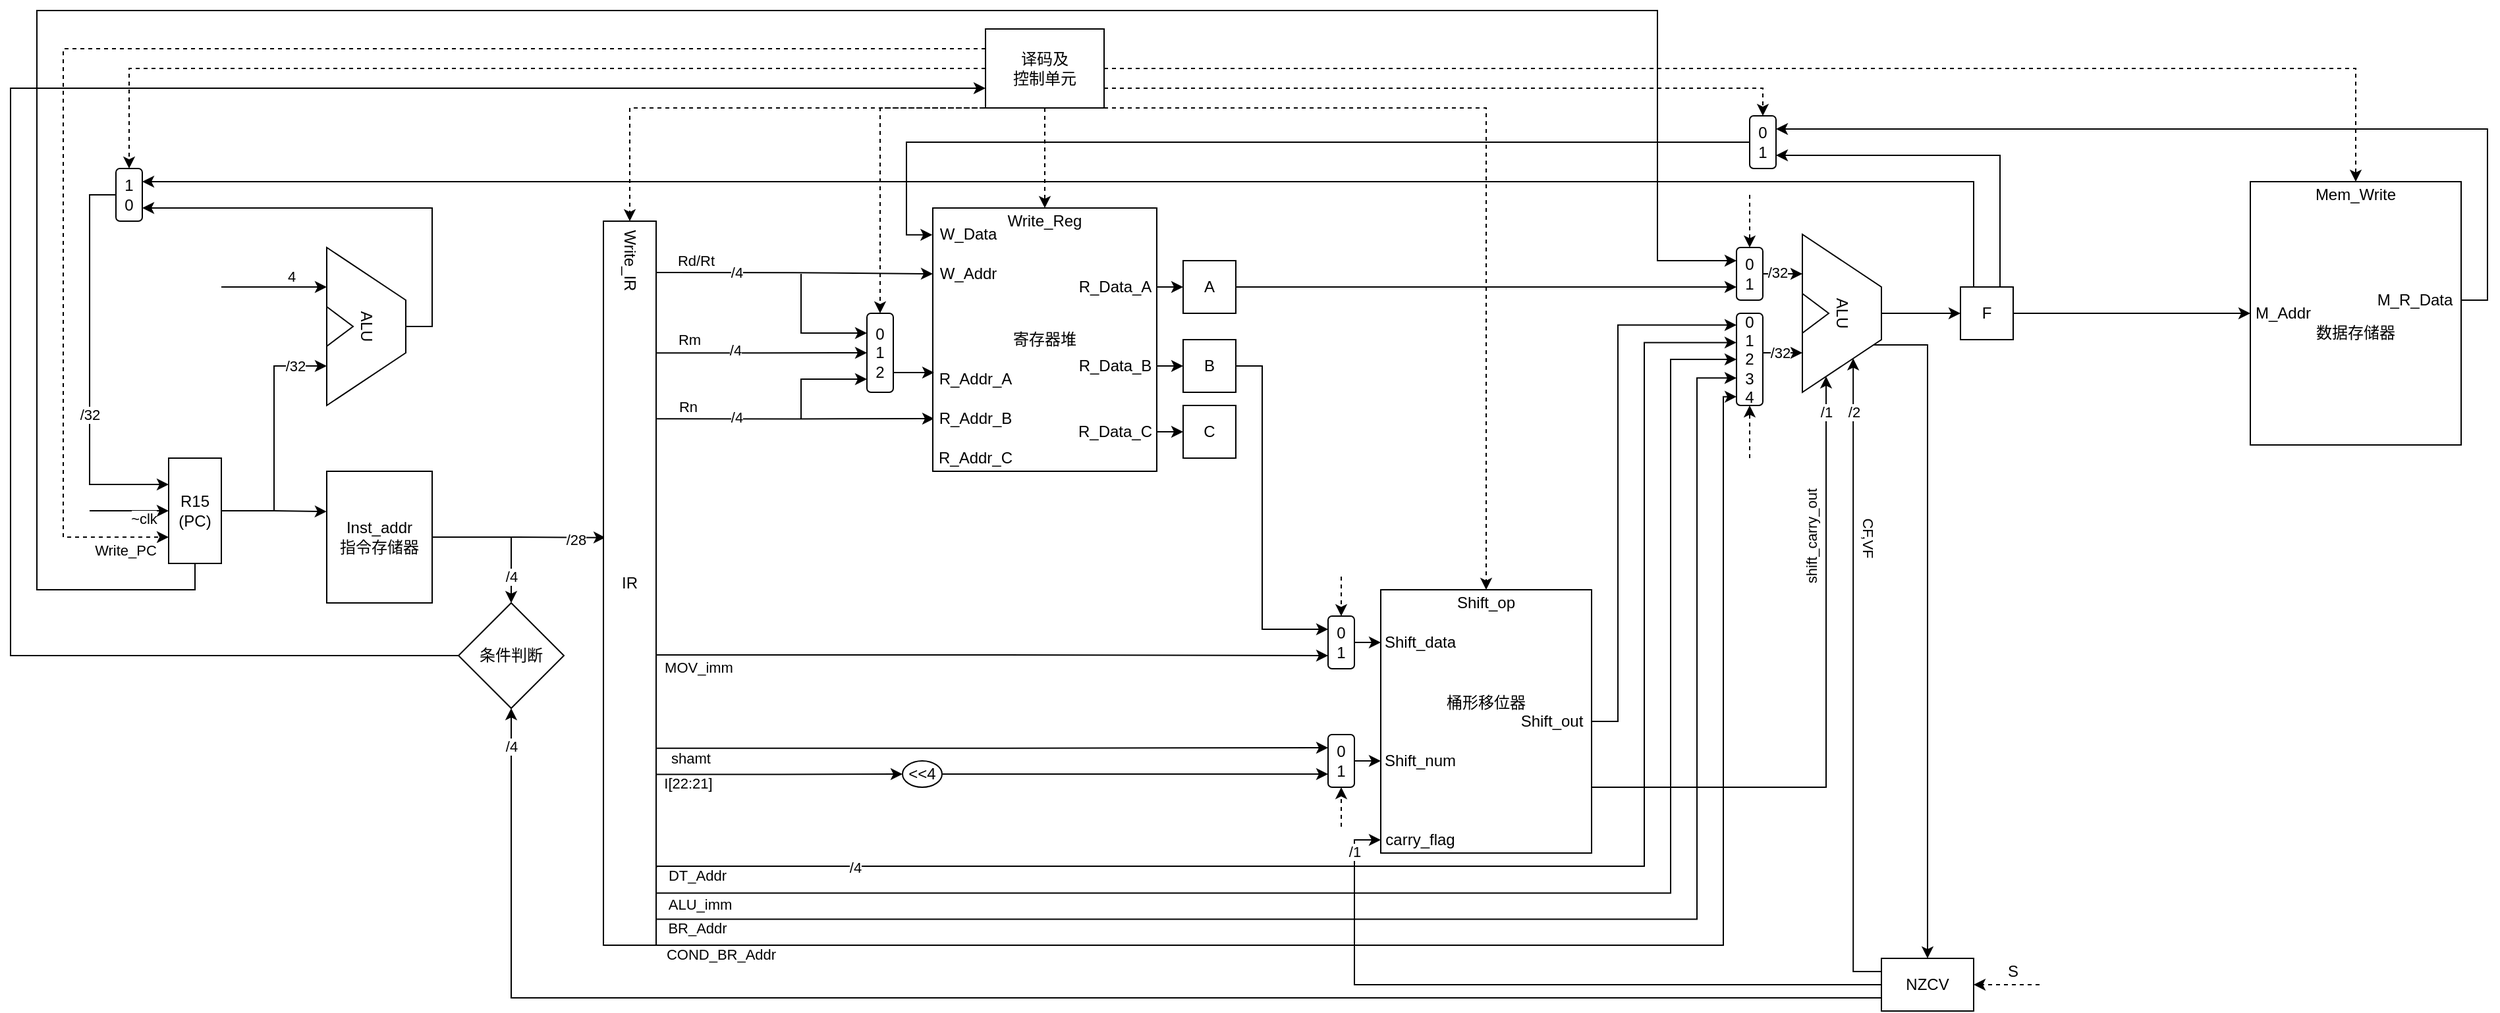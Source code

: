 <mxfile>
    <diagram id="v6S6-r65hWLrJBd8mm2D" name="第 1 页">
        <mxGraphModel dx="683" dy="467" grid="1" gridSize="10" guides="1" tooltips="1" connect="1" arrows="1" fold="1" page="1" pageScale="1" pageWidth="1169" pageHeight="827" background="none" math="0" shadow="0">
            <root>
                <mxCell id="0"/>
                <mxCell id="1" parent="0"/>
                <mxCell id="11" style="edgeStyle=orthogonalEdgeStyle;rounded=0;orthogonalLoop=1;jettySize=auto;html=1;exitX=1;exitY=0.5;exitDx=0;exitDy=0;entryX=-0.001;entryY=0.306;entryDx=0;entryDy=0;entryPerimeter=0;" parent="1" source="2" target="8" edge="1">
                    <mxGeometry relative="1" as="geometry"/>
                </mxCell>
                <mxCell id="19" style="edgeStyle=orthogonalEdgeStyle;rounded=0;orthogonalLoop=1;jettySize=auto;html=1;exitX=1;exitY=0.5;exitDx=0;exitDy=0;entryX=0.75;entryY=1;entryDx=0;entryDy=0;" parent="1" source="2" target="6" edge="1">
                    <mxGeometry relative="1" as="geometry"/>
                </mxCell>
                <mxCell id="20" value="/32" style="edgeLabel;html=1;align=center;verticalAlign=middle;resizable=0;points=[];" parent="19" vertex="1" connectable="0">
                    <mxGeometry x="0.683" relative="1" as="geometry">
                        <mxPoint x="6" as="offset"/>
                    </mxGeometry>
                </mxCell>
                <mxCell id="126" style="edgeStyle=orthogonalEdgeStyle;rounded=0;orthogonalLoop=1;jettySize=auto;html=1;exitX=0.5;exitY=1;exitDx=0;exitDy=0;entryX=0;entryY=0.25;entryDx=0;entryDy=0;" parent="1" source="2" target="133" edge="1">
                    <mxGeometry relative="1" as="geometry">
                        <mxPoint x="1270" y="230" as="targetPoint"/>
                        <Array as="points">
                            <mxPoint x="160" y="480"/>
                            <mxPoint x="40" y="480"/>
                            <mxPoint x="40" y="40"/>
                            <mxPoint x="1270" y="40"/>
                            <mxPoint x="1270" y="230"/>
                        </Array>
                    </mxGeometry>
                </mxCell>
                <mxCell id="2" value="R15&lt;br&gt;(PC)" style="rounded=0;whiteSpace=wrap;html=1;" parent="1" vertex="1">
                    <mxGeometry x="140" y="380" width="40" height="80" as="geometry"/>
                </mxCell>
                <mxCell id="16" style="edgeStyle=orthogonalEdgeStyle;rounded=0;orthogonalLoop=1;jettySize=auto;html=1;exitX=0;exitY=0.5;exitDx=0;exitDy=0;entryX=0;entryY=0.25;entryDx=0;entryDy=0;" parent="1" source="3" target="2" edge="1">
                    <mxGeometry relative="1" as="geometry">
                        <mxPoint x="70" y="410" as="targetPoint"/>
                        <Array as="points">
                            <mxPoint x="80" y="180"/>
                            <mxPoint x="80" y="400"/>
                        </Array>
                    </mxGeometry>
                </mxCell>
                <mxCell id="17" value="/32" style="edgeLabel;html=1;align=center;verticalAlign=middle;resizable=0;points=[];" parent="16" vertex="1" connectable="0">
                    <mxGeometry x="0.248" relative="1" as="geometry">
                        <mxPoint as="offset"/>
                    </mxGeometry>
                </mxCell>
                <mxCell id="3" value="1&lt;br&gt;0" style="rounded=1;whiteSpace=wrap;html=1;" parent="1" vertex="1">
                    <mxGeometry x="100" y="160" width="20" height="40" as="geometry"/>
                </mxCell>
                <mxCell id="21" style="edgeStyle=orthogonalEdgeStyle;rounded=0;orthogonalLoop=1;jettySize=auto;html=1;exitX=0.5;exitY=0;exitDx=0;exitDy=0;entryX=1;entryY=0.75;entryDx=0;entryDy=0;" parent="1" source="6" target="3" edge="1">
                    <mxGeometry relative="1" as="geometry"/>
                </mxCell>
                <mxCell id="6" value="ALU" style="shape=trapezoid;perimeter=trapezoidPerimeter;whiteSpace=wrap;html=1;fixedSize=1;rotation=90;size=40;" parent="1" vertex="1">
                    <mxGeometry x="230" y="250" width="120" height="60" as="geometry"/>
                </mxCell>
                <mxCell id="7" value="" style="triangle;whiteSpace=wrap;html=1;" parent="1" vertex="1">
                    <mxGeometry x="260" y="265" width="20" height="30" as="geometry"/>
                </mxCell>
                <mxCell id="24" style="edgeStyle=orthogonalEdgeStyle;rounded=0;orthogonalLoop=1;jettySize=auto;html=1;exitX=1;exitY=0.5;exitDx=0;exitDy=0;entryX=0.038;entryY=0.437;entryDx=0;entryDy=0;entryPerimeter=0;" parent="1" source="8" target="22" edge="1">
                    <mxGeometry relative="1" as="geometry"/>
                </mxCell>
                <mxCell id="43" value="/28" style="edgeLabel;html=1;align=center;verticalAlign=middle;resizable=0;points=[];" parent="24" vertex="1" connectable="0">
                    <mxGeometry x="0.643" y="-1" relative="1" as="geometry">
                        <mxPoint x="1" as="offset"/>
                    </mxGeometry>
                </mxCell>
                <mxCell id="29" style="edgeStyle=orthogonalEdgeStyle;rounded=0;orthogonalLoop=1;jettySize=auto;html=1;exitX=1;exitY=0.5;exitDx=0;exitDy=0;entryX=0.5;entryY=0;entryDx=0;entryDy=0;" parent="1" source="8" target="28" edge="1">
                    <mxGeometry relative="1" as="geometry"/>
                </mxCell>
                <mxCell id="42" value="/4" style="edgeLabel;html=1;align=center;verticalAlign=middle;resizable=0;points=[];" parent="29" vertex="1" connectable="0">
                    <mxGeometry x="0.158" y="1" relative="1" as="geometry">
                        <mxPoint x="-1" y="26" as="offset"/>
                    </mxGeometry>
                </mxCell>
                <mxCell id="8" value="Inst_addr&lt;br&gt;指令存储器" style="rounded=0;whiteSpace=wrap;html=1;" parent="1" vertex="1">
                    <mxGeometry x="260" y="390" width="80" height="100" as="geometry"/>
                </mxCell>
                <mxCell id="13" value="" style="endArrow=classic;html=1;entryX=0;entryY=0.5;entryDx=0;entryDy=0;" parent="1" target="2" edge="1">
                    <mxGeometry width="50" height="50" relative="1" as="geometry">
                        <mxPoint x="80" y="420" as="sourcePoint"/>
                        <mxPoint x="380" y="390" as="targetPoint"/>
                    </mxGeometry>
                </mxCell>
                <mxCell id="46" value="~clk" style="edgeLabel;html=1;align=center;verticalAlign=middle;resizable=0;points=[];" parent="13" vertex="1" connectable="0">
                    <mxGeometry x="0.383" relative="1" as="geometry">
                        <mxPoint x="-1" y="6" as="offset"/>
                    </mxGeometry>
                </mxCell>
                <mxCell id="49" style="edgeStyle=orthogonalEdgeStyle;rounded=0;orthogonalLoop=1;jettySize=auto;html=1;exitX=0.981;exitY=0.071;exitDx=0;exitDy=0;entryX=0;entryY=0.25;entryDx=0;entryDy=0;exitPerimeter=0;" parent="1" source="22" target="26" edge="1">
                    <mxGeometry relative="1" as="geometry"/>
                </mxCell>
                <mxCell id="50" value="Rd/Rt" style="edgeLabel;html=1;align=center;verticalAlign=middle;resizable=0;points=[];" parent="49" vertex="1" connectable="0">
                    <mxGeometry x="-0.272" y="1" relative="1" as="geometry">
                        <mxPoint x="-46.48" y="-8.06" as="offset"/>
                    </mxGeometry>
                </mxCell>
                <mxCell id="209" value="/4" style="edgeLabel;html=1;align=center;verticalAlign=middle;resizable=0;points=[];" vertex="1" connectable="0" parent="49">
                    <mxGeometry x="-0.412" relative="1" as="geometry">
                        <mxPoint as="offset"/>
                    </mxGeometry>
                </mxCell>
                <mxCell id="62" style="edgeStyle=orthogonalEdgeStyle;rounded=0;orthogonalLoop=1;jettySize=auto;html=1;entryX=0;entryY=0.25;entryDx=0;entryDy=0;" parent="1" target="58" edge="1">
                    <mxGeometry relative="1" as="geometry">
                        <mxPoint x="620" y="240" as="sourcePoint"/>
                        <Array as="points">
                            <mxPoint x="620" y="285"/>
                        </Array>
                    </mxGeometry>
                </mxCell>
                <mxCell id="76" style="edgeStyle=orthogonalEdgeStyle;rounded=0;orthogonalLoop=1;jettySize=auto;html=1;exitX=0.995;exitY=0.273;exitDx=0;exitDy=0;entryX=0;entryY=0.5;entryDx=0;entryDy=0;exitPerimeter=0;" parent="1" source="22" target="55" edge="1">
                    <mxGeometry relative="1" as="geometry"/>
                </mxCell>
                <mxCell id="79" value="Rn" style="edgeLabel;html=1;align=center;verticalAlign=middle;resizable=0;points=[];" parent="76" vertex="1" connectable="0">
                    <mxGeometry x="-0.776" y="9" relative="1" as="geometry">
                        <mxPoint as="offset"/>
                    </mxGeometry>
                </mxCell>
                <mxCell id="211" value="/4" style="edgeLabel;html=1;align=center;verticalAlign=middle;resizable=0;points=[];" vertex="1" connectable="0" parent="76">
                    <mxGeometry x="-0.423" y="-2" relative="1" as="geometry">
                        <mxPoint y="-3" as="offset"/>
                    </mxGeometry>
                </mxCell>
                <mxCell id="98" style="edgeStyle=orthogonalEdgeStyle;rounded=0;orthogonalLoop=1;jettySize=auto;html=1;exitX=0.992;exitY=0.599;exitDx=0;exitDy=0;entryX=0;entryY=0.75;entryDx=0;entryDy=0;exitPerimeter=0;" parent="1" source="22" target="117" edge="1">
                    <mxGeometry relative="1" as="geometry">
                        <mxPoint x="1019.84" y="549.6" as="targetPoint"/>
                    </mxGeometry>
                </mxCell>
                <mxCell id="102" value="MOV_imm" style="edgeLabel;html=1;align=center;verticalAlign=middle;resizable=0;points=[];" parent="98" vertex="1" connectable="0">
                    <mxGeometry x="-0.898" relative="1" as="geometry">
                        <mxPoint x="6" y="9" as="offset"/>
                    </mxGeometry>
                </mxCell>
                <mxCell id="105" style="edgeStyle=orthogonalEdgeStyle;rounded=0;orthogonalLoop=1;jettySize=auto;html=1;exitX=0.998;exitY=0.728;exitDx=0;exitDy=0;entryX=0;entryY=0.25;entryDx=0;entryDy=0;exitPerimeter=0;" parent="1" source="22" target="103" edge="1">
                    <mxGeometry relative="1" as="geometry"/>
                </mxCell>
                <mxCell id="107" value="shamt" style="edgeLabel;html=1;align=center;verticalAlign=middle;resizable=0;points=[];" parent="105" vertex="1" connectable="0">
                    <mxGeometry x="-0.893" relative="1" as="geometry">
                        <mxPoint x="-2" y="7" as="offset"/>
                    </mxGeometry>
                </mxCell>
                <mxCell id="106" style="edgeStyle=orthogonalEdgeStyle;rounded=0;orthogonalLoop=1;jettySize=auto;html=1;exitX=1;exitY=0.5;exitDx=0;exitDy=0;entryX=0;entryY=0.75;entryDx=0;entryDy=0;" parent="1" source="162" target="103" edge="1">
                    <mxGeometry relative="1" as="geometry"/>
                </mxCell>
                <mxCell id="120" style="edgeStyle=orthogonalEdgeStyle;rounded=0;orthogonalLoop=1;jettySize=auto;html=1;exitX=1.008;exitY=0.893;exitDx=0;exitDy=0;entryX=0;entryY=0.317;entryDx=0;entryDy=0;exitPerimeter=0;entryPerimeter=0;" parent="1" source="22" target="157" edge="1">
                    <mxGeometry relative="1" as="geometry">
                        <mxPoint x="1339.66" y="292.32" as="targetPoint"/>
                        <Array as="points">
                            <mxPoint x="510" y="690"/>
                            <mxPoint x="1260" y="690"/>
                            <mxPoint x="1260" y="292"/>
                        </Array>
                    </mxGeometry>
                </mxCell>
                <mxCell id="123" value="DT_Addr" style="edgeLabel;html=1;align=center;verticalAlign=middle;resizable=0;points=[];" parent="120" vertex="1" connectable="0">
                    <mxGeometry x="-0.973" relative="1" as="geometry">
                        <mxPoint x="15" y="7" as="offset"/>
                    </mxGeometry>
                </mxCell>
                <mxCell id="206" value="/4" style="edgeLabel;html=1;align=center;verticalAlign=middle;resizable=0;points=[];" vertex="1" connectable="0" parent="120">
                    <mxGeometry x="-0.842" y="-1" relative="1" as="geometry">
                        <mxPoint x="54.94" as="offset"/>
                    </mxGeometry>
                </mxCell>
                <mxCell id="121" style="edgeStyle=orthogonalEdgeStyle;rounded=0;orthogonalLoop=1;jettySize=auto;html=1;exitX=1.008;exitY=0.928;exitDx=0;exitDy=0;entryX=0;entryY=0.5;entryDx=0;entryDy=0;exitPerimeter=0;" parent="1" source="22" target="157" edge="1">
                    <mxGeometry relative="1" as="geometry">
                        <mxPoint x="1340.34" y="307.02" as="targetPoint"/>
                        <Array as="points">
                            <mxPoint x="1280" y="710"/>
                            <mxPoint x="1280" y="305"/>
                        </Array>
                    </mxGeometry>
                </mxCell>
                <mxCell id="124" value="ALU_imm" style="edgeLabel;html=1;align=center;verticalAlign=middle;resizable=0;points=[];" parent="121" vertex="1" connectable="0">
                    <mxGeometry x="-0.947" relative="1" as="geometry">
                        <mxPoint y="8" as="offset"/>
                    </mxGeometry>
                </mxCell>
                <mxCell id="122" style="edgeStyle=orthogonalEdgeStyle;rounded=0;orthogonalLoop=1;jettySize=auto;html=1;exitX=1.008;exitY=0.964;exitDx=0;exitDy=0;exitPerimeter=0;entryX=0;entryY=0.702;entryDx=0;entryDy=0;entryPerimeter=0;" parent="1" source="22" target="157" edge="1">
                    <mxGeometry relative="1" as="geometry">
                        <mxPoint x="1340" y="323" as="targetPoint"/>
                        <Array as="points">
                            <mxPoint x="1300" y="730"/>
                            <mxPoint x="1300" y="319"/>
                        </Array>
                    </mxGeometry>
                </mxCell>
                <mxCell id="125" value="BR_Addr" style="edgeLabel;html=1;align=center;verticalAlign=middle;resizable=0;points=[];" parent="122" vertex="1" connectable="0">
                    <mxGeometry x="-0.954" y="1" relative="1" as="geometry">
                        <mxPoint x="2" y="8" as="offset"/>
                    </mxGeometry>
                </mxCell>
                <mxCell id="150" style="edgeStyle=orthogonalEdgeStyle;rounded=0;orthogonalLoop=1;jettySize=auto;html=1;exitX=1;exitY=0.182;exitDx=0;exitDy=0;entryX=0;entryY=0.5;entryDx=0;entryDy=0;exitPerimeter=0;" parent="1" source="22" target="58" edge="1">
                    <mxGeometry relative="1" as="geometry"/>
                </mxCell>
                <mxCell id="151" value="Rm" style="edgeLabel;html=1;align=center;verticalAlign=middle;resizable=0;points=[];" parent="150" vertex="1" connectable="0">
                    <mxGeometry x="-0.742" relative="1" as="geometry">
                        <mxPoint x="4" y="-10" as="offset"/>
                    </mxGeometry>
                </mxCell>
                <mxCell id="210" value="/4" style="edgeLabel;html=1;align=center;verticalAlign=middle;resizable=0;points=[];" vertex="1" connectable="0" parent="150">
                    <mxGeometry x="-0.258" y="2" relative="1" as="geometry">
                        <mxPoint as="offset"/>
                    </mxGeometry>
                </mxCell>
                <mxCell id="160" style="edgeStyle=orthogonalEdgeStyle;rounded=0;orthogonalLoop=1;jettySize=auto;html=1;exitX=1;exitY=1;exitDx=0;exitDy=0;entryX=0.005;entryY=0.905;entryDx=0;entryDy=0;entryPerimeter=0;" parent="1" source="22" target="157" edge="1">
                    <mxGeometry relative="1" as="geometry">
                        <mxPoint x="1337" y="333" as="targetPoint"/>
                        <Array as="points">
                            <mxPoint x="1320" y="750"/>
                            <mxPoint x="1320" y="333"/>
                        </Array>
                    </mxGeometry>
                </mxCell>
                <mxCell id="161" value="COND_BR_Addr" style="edgeLabel;html=1;align=center;verticalAlign=middle;resizable=0;points=[];" parent="160" vertex="1" connectable="0">
                    <mxGeometry x="-0.966" y="2" relative="1" as="geometry">
                        <mxPoint x="28" y="9" as="offset"/>
                    </mxGeometry>
                </mxCell>
                <mxCell id="22" value="IR" style="rounded=0;whiteSpace=wrap;html=1;" parent="1" vertex="1">
                    <mxGeometry x="470" y="200" width="40" height="550" as="geometry"/>
                </mxCell>
                <mxCell id="34" style="edgeStyle=orthogonalEdgeStyle;rounded=0;orthogonalLoop=1;jettySize=auto;html=1;entryX=0;entryY=0.75;entryDx=0;entryDy=0;dashed=1;exitX=0;exitY=0.25;exitDx=0;exitDy=0;" parent="1" source="25" target="2" edge="1">
                    <mxGeometry relative="1" as="geometry">
                        <mxPoint x="620" y="-100" as="sourcePoint"/>
                        <Array as="points">
                            <mxPoint x="60" y="69"/>
                            <mxPoint x="60" y="440"/>
                        </Array>
                    </mxGeometry>
                </mxCell>
                <mxCell id="47" value="Write_PC" style="edgeLabel;html=1;align=center;verticalAlign=middle;resizable=0;points=[];" parent="34" vertex="1" connectable="0">
                    <mxGeometry x="0.937" y="2" relative="1" as="geometry">
                        <mxPoint x="3" y="12" as="offset"/>
                    </mxGeometry>
                </mxCell>
                <mxCell id="35" style="edgeStyle=orthogonalEdgeStyle;rounded=0;orthogonalLoop=1;jettySize=auto;html=1;entryX=0.5;entryY=0;entryDx=0;entryDy=0;dashed=1;exitX=0;exitY=0.5;exitDx=0;exitDy=0;" parent="1" source="25" target="3" edge="1">
                    <mxGeometry relative="1" as="geometry">
                        <mxPoint x="620" y="-115" as="sourcePoint"/>
                    </mxGeometry>
                </mxCell>
                <mxCell id="168" style="edgeStyle=orthogonalEdgeStyle;rounded=0;orthogonalLoop=1;jettySize=auto;html=1;exitX=0.5;exitY=1;exitDx=0;exitDy=0;entryX=0.5;entryY=0;entryDx=0;entryDy=0;dashed=1;" parent="1" source="25" target="167" edge="1">
                    <mxGeometry relative="1" as="geometry"/>
                </mxCell>
                <mxCell id="169" style="edgeStyle=orthogonalEdgeStyle;rounded=0;orthogonalLoop=1;jettySize=auto;html=1;exitX=1;exitY=0.75;exitDx=0;exitDy=0;entryX=0.5;entryY=0;entryDx=0;entryDy=0;dashed=1;" parent="1" source="25" target="147" edge="1">
                    <mxGeometry relative="1" as="geometry"/>
                </mxCell>
                <mxCell id="170" style="edgeStyle=orthogonalEdgeStyle;rounded=0;orthogonalLoop=1;jettySize=auto;html=1;exitX=1;exitY=1;exitDx=0;exitDy=0;entryX=0.5;entryY=0;entryDx=0;entryDy=0;dashed=1;" parent="1" source="25" target="27" edge="1">
                    <mxGeometry relative="1" as="geometry">
                        <Array as="points">
                            <mxPoint x="1140" y="114"/>
                        </Array>
                    </mxGeometry>
                </mxCell>
                <mxCell id="179" style="edgeStyle=orthogonalEdgeStyle;rounded=0;orthogonalLoop=1;jettySize=auto;html=1;exitX=0;exitY=1;exitDx=0;exitDy=0;entryX=0.5;entryY=0;entryDx=0;entryDy=0;dashed=1;" edge="1" parent="1" source="25" target="22">
                    <mxGeometry relative="1" as="geometry">
                        <Array as="points">
                            <mxPoint x="490" y="114"/>
                        </Array>
                    </mxGeometry>
                </mxCell>
                <mxCell id="185" style="edgeStyle=orthogonalEdgeStyle;rounded=0;orthogonalLoop=1;jettySize=auto;html=1;exitX=0.25;exitY=1;exitDx=0;exitDy=0;entryX=0.5;entryY=0;entryDx=0;entryDy=0;dashed=1;" edge="1" parent="1" source="25" target="58">
                    <mxGeometry relative="1" as="geometry">
                        <Array as="points">
                            <mxPoint x="680" y="114"/>
                        </Array>
                    </mxGeometry>
                </mxCell>
                <mxCell id="187" style="edgeStyle=orthogonalEdgeStyle;rounded=0;orthogonalLoop=1;jettySize=auto;html=1;exitX=1;exitY=0.5;exitDx=0;exitDy=0;entryX=0.5;entryY=0;entryDx=0;entryDy=0;dashed=1;" edge="1" parent="1" source="25" target="48">
                    <mxGeometry relative="1" as="geometry"/>
                </mxCell>
                <mxCell id="25" value="译码及&lt;br&gt;控制单元" style="rounded=0;whiteSpace=wrap;html=1;" parent="1" vertex="1">
                    <mxGeometry x="760" y="54" width="90" height="60" as="geometry"/>
                </mxCell>
                <mxCell id="26" value="寄存器堆" style="rounded=0;whiteSpace=wrap;html=1;" parent="1" vertex="1">
                    <mxGeometry x="720" y="190" width="170" height="200" as="geometry"/>
                </mxCell>
                <mxCell id="114" style="edgeStyle=orthogonalEdgeStyle;rounded=0;orthogonalLoop=1;jettySize=auto;html=1;exitX=1;exitY=0.5;exitDx=0;exitDy=0;entryX=0;entryY=0.127;entryDx=0;entryDy=0;entryPerimeter=0;" parent="1" source="27" target="157" edge="1">
                    <mxGeometry relative="1" as="geometry">
                        <mxPoint x="1341" y="270" as="targetPoint"/>
                        <Array as="points">
                            <mxPoint x="1240" y="580"/>
                            <mxPoint x="1240" y="279"/>
                        </Array>
                    </mxGeometry>
                </mxCell>
                <mxCell id="193" style="edgeStyle=orthogonalEdgeStyle;rounded=0;orthogonalLoop=1;jettySize=auto;html=1;exitX=1;exitY=0.75;exitDx=0;exitDy=0;entryX=1;entryY=0.75;entryDx=0;entryDy=0;" edge="1" parent="1" source="27" target="111">
                    <mxGeometry relative="1" as="geometry"/>
                </mxCell>
                <mxCell id="194" value="shift_carry_out" style="edgeLabel;html=1;align=center;verticalAlign=middle;resizable=0;points=[];rotation=-90;" vertex="1" connectable="0" parent="193">
                    <mxGeometry x="-0.929" y="2" relative="1" as="geometry">
                        <mxPoint x="149" y="-188" as="offset"/>
                    </mxGeometry>
                </mxCell>
                <mxCell id="195" value="/1" style="edgeLabel;html=1;align=center;verticalAlign=middle;resizable=0;points=[];" vertex="1" connectable="0" parent="193">
                    <mxGeometry x="0.892" relative="1" as="geometry">
                        <mxPoint as="offset"/>
                    </mxGeometry>
                </mxCell>
                <mxCell id="27" value="桶形移位器&lt;br&gt;&amp;nbsp;&lt;br&gt;&amp;nbsp;" style="rounded=0;whiteSpace=wrap;html=1;" parent="1" vertex="1">
                    <mxGeometry x="1060" y="480" width="160" height="200" as="geometry"/>
                </mxCell>
                <mxCell id="140" style="edgeStyle=orthogonalEdgeStyle;rounded=0;orthogonalLoop=1;jettySize=auto;html=1;exitX=0;exitY=0.5;exitDx=0;exitDy=0;entryX=0;entryY=0.75;entryDx=0;entryDy=0;" parent="1" source="28" target="25" edge="1">
                    <mxGeometry relative="1" as="geometry">
                        <Array as="points">
                            <mxPoint x="20" y="530"/>
                            <mxPoint x="20" y="99"/>
                        </Array>
                    </mxGeometry>
                </mxCell>
                <mxCell id="28" value="条件判断" style="rhombus;whiteSpace=wrap;html=1;" parent="1" vertex="1">
                    <mxGeometry x="360" y="490" width="80" height="80" as="geometry"/>
                </mxCell>
                <mxCell id="113" style="edgeStyle=orthogonalEdgeStyle;rounded=0;orthogonalLoop=1;jettySize=auto;html=1;exitX=1;exitY=0.5;exitDx=0;exitDy=0;entryX=0;entryY=0.75;entryDx=0;entryDy=0;" parent="1" source="38" target="133" edge="1">
                    <mxGeometry relative="1" as="geometry">
                        <mxPoint x="1270" y="240" as="targetPoint"/>
                        <Array as="points">
                            <mxPoint x="950" y="250"/>
                        </Array>
                    </mxGeometry>
                </mxCell>
                <mxCell id="38" value="A" style="rounded=0;whiteSpace=wrap;html=1;" parent="1" vertex="1">
                    <mxGeometry x="910" y="230" width="40" height="40" as="geometry"/>
                </mxCell>
                <mxCell id="93" style="edgeStyle=orthogonalEdgeStyle;rounded=0;orthogonalLoop=1;jettySize=auto;html=1;exitX=1;exitY=0.5;exitDx=0;exitDy=0;entryX=0;entryY=0.25;entryDx=0;entryDy=0;" parent="1" source="39" target="117" edge="1">
                    <mxGeometry relative="1" as="geometry">
                        <mxPoint x="990" y="530" as="targetPoint"/>
                        <Array as="points">
                            <mxPoint x="970" y="310"/>
                            <mxPoint x="970" y="510"/>
                        </Array>
                    </mxGeometry>
                </mxCell>
                <mxCell id="39" value="B" style="rounded=0;whiteSpace=wrap;html=1;" parent="1" vertex="1">
                    <mxGeometry x="910" y="290" width="40" height="40" as="geometry"/>
                </mxCell>
                <mxCell id="40" value="C" style="rounded=0;whiteSpace=wrap;html=1;" parent="1" vertex="1">
                    <mxGeometry x="910" y="340" width="40" height="40" as="geometry"/>
                </mxCell>
                <mxCell id="41" value="" style="endArrow=classic;html=1;entryX=0.25;entryY=1;entryDx=0;entryDy=0;" parent="1" target="6" edge="1">
                    <mxGeometry width="50" height="50" relative="1" as="geometry">
                        <mxPoint x="180" y="250" as="sourcePoint"/>
                        <mxPoint x="470" y="230" as="targetPoint"/>
                    </mxGeometry>
                </mxCell>
                <mxCell id="44" value="4" style="edgeLabel;html=1;align=center;verticalAlign=middle;resizable=0;points=[];" parent="41" vertex="1" connectable="0">
                    <mxGeometry x="0.483" y="1" relative="1" as="geometry">
                        <mxPoint x="-7" y="-7" as="offset"/>
                    </mxGeometry>
                </mxCell>
                <mxCell id="48" value="&lt;br&gt;&lt;br&gt;数据存储器" style="rounded=0;whiteSpace=wrap;html=1;" parent="1" vertex="1">
                    <mxGeometry x="1720" y="170" width="160" height="200" as="geometry"/>
                </mxCell>
                <mxCell id="51" value="W_Addr" style="text;html=1;strokeColor=none;fillColor=none;align=center;verticalAlign=middle;whiteSpace=wrap;rounded=0;" parent="1" vertex="1">
                    <mxGeometry x="727" y="230" width="40" height="20" as="geometry"/>
                </mxCell>
                <mxCell id="53" value="W_Data" style="text;html=1;strokeColor=none;fillColor=none;align=center;verticalAlign=middle;whiteSpace=wrap;rounded=0;" parent="1" vertex="1">
                    <mxGeometry x="727" y="200" width="40" height="20" as="geometry"/>
                </mxCell>
                <mxCell id="54" value="R_Addr_A" style="text;html=1;strokeColor=none;fillColor=none;align=center;verticalAlign=middle;whiteSpace=wrap;rounded=0;" parent="1" vertex="1">
                    <mxGeometry x="721" y="310" width="63" height="20" as="geometry"/>
                </mxCell>
                <mxCell id="55" value="R_Addr_B" style="text;html=1;strokeColor=none;fillColor=none;align=center;verticalAlign=middle;whiteSpace=wrap;rounded=0;" parent="1" vertex="1">
                    <mxGeometry x="721" y="340" width="63" height="20" as="geometry"/>
                </mxCell>
                <mxCell id="56" value="R_Addr_C" style="text;html=1;strokeColor=none;fillColor=none;align=center;verticalAlign=middle;whiteSpace=wrap;rounded=0;" parent="1" vertex="1">
                    <mxGeometry x="721" y="370" width="63" height="20" as="geometry"/>
                </mxCell>
                <mxCell id="61" style="edgeStyle=orthogonalEdgeStyle;rounded=0;orthogonalLoop=1;jettySize=auto;html=1;exitX=1;exitY=0.75;exitDx=0;exitDy=0;entryX=0;entryY=0.25;entryDx=0;entryDy=0;" parent="1" source="58" target="54" edge="1">
                    <mxGeometry relative="1" as="geometry"/>
                </mxCell>
                <mxCell id="58" value="0&lt;br&gt;1&lt;br&gt;2" style="rounded=1;whiteSpace=wrap;html=1;" parent="1" vertex="1">
                    <mxGeometry x="670" y="270" width="20" height="60" as="geometry"/>
                </mxCell>
                <mxCell id="80" value="Shift_data" style="text;html=1;strokeColor=none;fillColor=none;align=center;verticalAlign=middle;whiteSpace=wrap;rounded=0;" parent="1" vertex="1">
                    <mxGeometry x="1060" y="510" width="60" height="20" as="geometry"/>
                </mxCell>
                <mxCell id="81" value="Shift_num" style="text;html=1;strokeColor=none;fillColor=none;align=center;verticalAlign=middle;whiteSpace=wrap;rounded=0;" parent="1" vertex="1">
                    <mxGeometry x="1060" y="600" width="60" height="20" as="geometry"/>
                </mxCell>
                <mxCell id="84" style="edgeStyle=orthogonalEdgeStyle;rounded=0;orthogonalLoop=1;jettySize=auto;html=1;exitX=1;exitY=0.5;exitDx=0;exitDy=0;entryX=0;entryY=0.5;entryDx=0;entryDy=0;" parent="1" target="80" edge="1">
                    <mxGeometry relative="1" as="geometry">
                        <mxPoint x="1040" y="520" as="sourcePoint"/>
                    </mxGeometry>
                </mxCell>
                <mxCell id="139" style="edgeStyle=orthogonalEdgeStyle;rounded=0;orthogonalLoop=1;jettySize=auto;html=1;exitX=1;exitY=0.5;exitDx=0;exitDy=0;entryX=0;entryY=0.5;entryDx=0;entryDy=0;" parent="1" source="85" target="38" edge="1">
                    <mxGeometry relative="1" as="geometry"/>
                </mxCell>
                <mxCell id="85" value="R_Data_A" style="text;html=1;strokeColor=none;fillColor=none;align=center;verticalAlign=middle;whiteSpace=wrap;rounded=0;" parent="1" vertex="1">
                    <mxGeometry x="827" y="240" width="63" height="20" as="geometry"/>
                </mxCell>
                <mxCell id="91" style="edgeStyle=orthogonalEdgeStyle;rounded=0;orthogonalLoop=1;jettySize=auto;html=1;exitX=1;exitY=0.5;exitDx=0;exitDy=0;entryX=0;entryY=0.5;entryDx=0;entryDy=0;" parent="1" source="87" target="39" edge="1">
                    <mxGeometry relative="1" as="geometry"/>
                </mxCell>
                <mxCell id="87" value="R_Data_B" style="text;html=1;strokeColor=none;fillColor=none;align=center;verticalAlign=middle;whiteSpace=wrap;rounded=0;" parent="1" vertex="1">
                    <mxGeometry x="827" y="300" width="63" height="20" as="geometry"/>
                </mxCell>
                <mxCell id="92" style="edgeStyle=orthogonalEdgeStyle;rounded=0;orthogonalLoop=1;jettySize=auto;html=1;exitX=1;exitY=0.5;exitDx=0;exitDy=0;entryX=0;entryY=0.5;entryDx=0;entryDy=0;" parent="1" source="88" target="40" edge="1">
                    <mxGeometry relative="1" as="geometry"/>
                </mxCell>
                <mxCell id="88" value="R_Data_C" style="text;html=1;strokeColor=none;fillColor=none;align=center;verticalAlign=middle;whiteSpace=wrap;rounded=0;" parent="1" vertex="1">
                    <mxGeometry x="827" y="350" width="63" height="20" as="geometry"/>
                </mxCell>
                <mxCell id="104" style="edgeStyle=orthogonalEdgeStyle;rounded=0;orthogonalLoop=1;jettySize=auto;html=1;exitX=1;exitY=0.5;exitDx=0;exitDy=0;entryX=0;entryY=0.5;entryDx=0;entryDy=0;" parent="1" source="103" target="81" edge="1">
                    <mxGeometry relative="1" as="geometry"/>
                </mxCell>
                <mxCell id="103" value="0&lt;br&gt;1" style="rounded=1;whiteSpace=wrap;html=1;" parent="1" vertex="1">
                    <mxGeometry x="1020" y="590" width="20" height="40" as="geometry"/>
                </mxCell>
                <mxCell id="131" value="" style="edgeStyle=orthogonalEdgeStyle;rounded=0;orthogonalLoop=1;jettySize=auto;html=1;" parent="1" source="111" target="130" edge="1">
                    <mxGeometry relative="1" as="geometry"/>
                </mxCell>
                <mxCell id="174" style="edgeStyle=orthogonalEdgeStyle;rounded=0;orthogonalLoop=1;jettySize=auto;html=1;exitX=0.75;exitY=0;exitDx=0;exitDy=0;entryX=0.5;entryY=0;entryDx=0;entryDy=0;" parent="1" source="111" target="172" edge="1">
                    <mxGeometry relative="1" as="geometry">
                        <Array as="points">
                            <mxPoint x="1475" y="294"/>
                        </Array>
                    </mxGeometry>
                </mxCell>
                <mxCell id="111" value="ALU" style="shape=trapezoid;perimeter=trapezoidPerimeter;whiteSpace=wrap;html=1;fixedSize=1;rotation=90;size=40;" parent="1" vertex="1">
                    <mxGeometry x="1350" y="240" width="120" height="60" as="geometry"/>
                </mxCell>
                <mxCell id="112" value="" style="triangle;whiteSpace=wrap;html=1;" parent="1" vertex="1">
                    <mxGeometry x="1380" y="255" width="20" height="30" as="geometry"/>
                </mxCell>
                <mxCell id="115" value="Shift_out" style="text;html=1;strokeColor=none;fillColor=none;align=center;verticalAlign=middle;whiteSpace=wrap;rounded=0;" parent="1" vertex="1">
                    <mxGeometry x="1160" y="570" width="60" height="20" as="geometry"/>
                </mxCell>
                <mxCell id="117" value="0&lt;br&gt;1" style="rounded=1;whiteSpace=wrap;html=1;" parent="1" vertex="1">
                    <mxGeometry x="1020" y="500" width="20" height="40" as="geometry"/>
                </mxCell>
                <mxCell id="119" style="edgeStyle=orthogonalEdgeStyle;rounded=0;orthogonalLoop=1;jettySize=auto;html=1;entryX=0.75;entryY=1;entryDx=0;entryDy=0;exitX=1.007;exitY=0.428;exitDx=0;exitDy=0;exitPerimeter=0;" parent="1" target="111" edge="1" source="157">
                    <mxGeometry relative="1" as="geometry">
                        <mxPoint x="1360" y="300" as="sourcePoint"/>
                        <Array as="points"/>
                    </mxGeometry>
                </mxCell>
                <mxCell id="204" value="/32" style="edgeLabel;html=1;align=center;verticalAlign=middle;resizable=0;points=[];" vertex="1" connectable="0" parent="119">
                    <mxGeometry x="-0.177" relative="1" as="geometry">
                        <mxPoint as="offset"/>
                    </mxGeometry>
                </mxCell>
                <mxCell id="132" style="edgeStyle=orthogonalEdgeStyle;rounded=0;orthogonalLoop=1;jettySize=auto;html=1;exitX=1;exitY=0.5;exitDx=0;exitDy=0;entryX=0;entryY=0.5;entryDx=0;entryDy=0;" parent="1" source="130" target="48" edge="1">
                    <mxGeometry relative="1" as="geometry"/>
                </mxCell>
                <mxCell id="145" style="edgeStyle=orthogonalEdgeStyle;rounded=0;orthogonalLoop=1;jettySize=auto;html=1;exitX=0.75;exitY=0;exitDx=0;exitDy=0;entryX=1;entryY=0.75;entryDx=0;entryDy=0;" parent="1" source="130" target="147" edge="1">
                    <mxGeometry relative="1" as="geometry">
                        <mxPoint x="1520" y="160" as="targetPoint"/>
                        <Array as="points">
                            <mxPoint x="1530" y="150"/>
                        </Array>
                    </mxGeometry>
                </mxCell>
                <mxCell id="149" style="edgeStyle=orthogonalEdgeStyle;rounded=0;orthogonalLoop=1;jettySize=auto;html=1;exitX=0.25;exitY=0;exitDx=0;exitDy=0;entryX=1;entryY=0.25;entryDx=0;entryDy=0;" parent="1" source="130" target="3" edge="1">
                    <mxGeometry relative="1" as="geometry"/>
                </mxCell>
                <mxCell id="130" value="F" style="whiteSpace=wrap;html=1;" parent="1" vertex="1">
                    <mxGeometry x="1500" y="250" width="40" height="40" as="geometry"/>
                </mxCell>
                <mxCell id="137" style="edgeStyle=orthogonalEdgeStyle;rounded=0;orthogonalLoop=1;jettySize=auto;html=1;exitX=1;exitY=0.5;exitDx=0;exitDy=0;entryX=0.25;entryY=1;entryDx=0;entryDy=0;" parent="1" source="133" target="111" edge="1">
                    <mxGeometry relative="1" as="geometry">
                        <Array as="points">
                            <mxPoint x="1360" y="240"/>
                            <mxPoint x="1360" y="240"/>
                        </Array>
                    </mxGeometry>
                </mxCell>
                <mxCell id="199" value="/32" style="edgeLabel;html=1;align=center;verticalAlign=middle;resizable=0;points=[];" vertex="1" connectable="0" parent="137">
                    <mxGeometry x="-0.28" y="1" relative="1" as="geometry">
                        <mxPoint as="offset"/>
                    </mxGeometry>
                </mxCell>
                <mxCell id="133" value="0&lt;br&gt;1" style="rounded=1;whiteSpace=wrap;html=1;" parent="1" vertex="1">
                    <mxGeometry x="1330" y="220" width="20" height="40" as="geometry"/>
                </mxCell>
                <mxCell id="142" value="M_Addr" style="text;html=1;strokeColor=none;fillColor=none;align=center;verticalAlign=middle;whiteSpace=wrap;rounded=0;" parent="1" vertex="1">
                    <mxGeometry x="1720" y="260" width="50" height="20" as="geometry"/>
                </mxCell>
                <mxCell id="144" style="edgeStyle=orthogonalEdgeStyle;rounded=0;orthogonalLoop=1;jettySize=auto;html=1;exitX=1;exitY=0.5;exitDx=0;exitDy=0;entryX=1;entryY=0.25;entryDx=0;entryDy=0;" parent="1" source="143" target="147" edge="1">
                    <mxGeometry relative="1" as="geometry">
                        <mxPoint x="1430" y="10" as="targetPoint"/>
                    </mxGeometry>
                </mxCell>
                <mxCell id="143" value="M_R_Data" style="text;html=1;strokeColor=none;fillColor=none;align=center;verticalAlign=middle;whiteSpace=wrap;rounded=0;" parent="1" vertex="1">
                    <mxGeometry x="1810" y="250" width="70" height="20" as="geometry"/>
                </mxCell>
                <mxCell id="148" style="edgeStyle=orthogonalEdgeStyle;rounded=0;orthogonalLoop=1;jettySize=auto;html=1;exitX=0;exitY=0.5;exitDx=0;exitDy=0;entryX=-0.002;entryY=0.102;entryDx=0;entryDy=0;entryPerimeter=0;" parent="1" source="147" target="26" edge="1">
                    <mxGeometry relative="1" as="geometry"/>
                </mxCell>
                <mxCell id="147" value="0&lt;br&gt;1" style="rounded=1;whiteSpace=wrap;html=1;" parent="1" vertex="1">
                    <mxGeometry x="1340" y="120" width="20" height="40" as="geometry"/>
                </mxCell>
                <mxCell id="156" style="edgeStyle=orthogonalEdgeStyle;rounded=0;orthogonalLoop=1;jettySize=auto;html=1;" parent="1" edge="1">
                    <mxGeometry relative="1" as="geometry">
                        <mxPoint x="620" y="350" as="sourcePoint"/>
                        <Array as="points">
                            <mxPoint x="620" y="320"/>
                        </Array>
                        <mxPoint x="670" y="320" as="targetPoint"/>
                    </mxGeometry>
                </mxCell>
                <mxCell id="157" value="0&lt;br&gt;1&lt;br&gt;2&lt;br&gt;3&lt;br&gt;4" style="rounded=1;whiteSpace=wrap;html=1;" parent="1" vertex="1">
                    <mxGeometry x="1330" y="270" width="20" height="70" as="geometry"/>
                </mxCell>
                <mxCell id="162" value="&amp;lt;&amp;lt;4" style="ellipse;whiteSpace=wrap;html=1;" parent="1" vertex="1">
                    <mxGeometry x="697" y="610" width="30" height="20" as="geometry"/>
                </mxCell>
                <mxCell id="165" style="edgeStyle=orthogonalEdgeStyle;rounded=0;orthogonalLoop=1;jettySize=auto;html=1;exitX=0.998;exitY=0.764;exitDx=0;exitDy=0;exitPerimeter=0;entryX=0;entryY=0.5;entryDx=0;entryDy=0;" parent="1" source="22" target="162" edge="1">
                    <mxGeometry relative="1" as="geometry">
                        <mxPoint x="509.92" y="620.2" as="sourcePoint"/>
                        <mxPoint x="699" y="624" as="targetPoint"/>
                    </mxGeometry>
                </mxCell>
                <mxCell id="166" value="I[22:21]" style="edgeLabel;html=1;align=center;verticalAlign=middle;resizable=0;points=[];" parent="165" vertex="1" connectable="0">
                    <mxGeometry x="-0.889" relative="1" as="geometry">
                        <mxPoint x="13" y="7" as="offset"/>
                    </mxGeometry>
                </mxCell>
                <mxCell id="167" value="Write_Reg" style="text;html=1;strokeColor=none;fillColor=none;align=center;verticalAlign=middle;whiteSpace=wrap;rounded=0;" parent="1" vertex="1">
                    <mxGeometry x="775" y="190" width="60" height="20" as="geometry"/>
                </mxCell>
                <mxCell id="171" value="Shift_op" style="text;html=1;strokeColor=none;fillColor=none;align=center;verticalAlign=middle;whiteSpace=wrap;rounded=0;" parent="1" vertex="1">
                    <mxGeometry x="1120" y="480" width="40" height="20" as="geometry"/>
                </mxCell>
                <mxCell id="176" style="edgeStyle=orthogonalEdgeStyle;rounded=0;orthogonalLoop=1;jettySize=auto;html=1;exitX=0;exitY=0.75;exitDx=0;exitDy=0;entryX=0.5;entryY=1;entryDx=0;entryDy=0;" parent="1" source="172" target="28" edge="1">
                    <mxGeometry relative="1" as="geometry"/>
                </mxCell>
                <mxCell id="177" value="/4" style="edgeLabel;html=1;align=center;verticalAlign=middle;resizable=0;points=[];" parent="176" vertex="1" connectable="0">
                    <mxGeometry x="0.955" relative="1" as="geometry">
                        <mxPoint as="offset"/>
                    </mxGeometry>
                </mxCell>
                <mxCell id="190" style="edgeStyle=orthogonalEdgeStyle;rounded=0;orthogonalLoop=1;jettySize=auto;html=1;exitX=0;exitY=0.5;exitDx=0;exitDy=0;entryX=0;entryY=0.5;entryDx=0;entryDy=0;" edge="1" parent="1" source="172" target="189">
                    <mxGeometry relative="1" as="geometry"/>
                </mxCell>
                <mxCell id="191" value="/1" style="edgeLabel;html=1;align=center;verticalAlign=middle;resizable=0;points=[];" vertex="1" connectable="0" parent="190">
                    <mxGeometry x="0.874" y="2" relative="1" as="geometry">
                        <mxPoint x="2" y="-5" as="offset"/>
                    </mxGeometry>
                </mxCell>
                <mxCell id="196" style="edgeStyle=orthogonalEdgeStyle;rounded=0;orthogonalLoop=1;jettySize=auto;html=1;exitX=0;exitY=0.25;exitDx=0;exitDy=0;entryX=1;entryY=0.25;entryDx=0;entryDy=0;" edge="1" parent="1" source="172" target="111">
                    <mxGeometry relative="1" as="geometry"/>
                </mxCell>
                <mxCell id="197" value="/2" style="edgeLabel;html=1;align=center;verticalAlign=middle;resizable=0;points=[];" vertex="1" connectable="0" parent="196">
                    <mxGeometry x="0.836" relative="1" as="geometry">
                        <mxPoint as="offset"/>
                    </mxGeometry>
                </mxCell>
                <mxCell id="198" value="CF,VF" style="edgeLabel;html=1;align=center;verticalAlign=middle;resizable=0;points=[];rotation=90;" vertex="1" connectable="0" parent="196">
                    <mxGeometry x="0.466" relative="1" as="geometry">
                        <mxPoint x="11.42" y="5.6" as="offset"/>
                    </mxGeometry>
                </mxCell>
                <mxCell id="172" value="NZCV" style="rounded=0;whiteSpace=wrap;html=1;" parent="1" vertex="1">
                    <mxGeometry x="1440" y="760" width="70" height="40" as="geometry"/>
                </mxCell>
                <mxCell id="178" value="Write_IR" style="text;html=1;strokeColor=none;fillColor=none;align=center;verticalAlign=middle;whiteSpace=wrap;rounded=0;rotation=90;" vertex="1" parent="1">
                    <mxGeometry x="465" y="220" width="50" height="20" as="geometry"/>
                </mxCell>
                <mxCell id="181" value="" style="endArrow=classic;html=1;dashed=1;entryX=0.5;entryY=0;entryDx=0;entryDy=0;" edge="1" parent="1" target="133">
                    <mxGeometry width="50" height="50" relative="1" as="geometry">
                        <mxPoint x="1340" y="180" as="sourcePoint"/>
                        <mxPoint x="1170" y="240" as="targetPoint"/>
                    </mxGeometry>
                </mxCell>
                <mxCell id="182" value="" style="endArrow=classic;html=1;dashed=1;entryX=0.5;entryY=1;entryDx=0;entryDy=0;" edge="1" parent="1" target="157">
                    <mxGeometry width="50" height="50" relative="1" as="geometry">
                        <mxPoint x="1340" y="380" as="sourcePoint"/>
                        <mxPoint x="1170" y="240" as="targetPoint"/>
                    </mxGeometry>
                </mxCell>
                <mxCell id="183" value="" style="endArrow=classic;html=1;dashed=1;entryX=0.5;entryY=0;entryDx=0;entryDy=0;" edge="1" parent="1" target="117">
                    <mxGeometry width="50" height="50" relative="1" as="geometry">
                        <mxPoint x="1030" y="470" as="sourcePoint"/>
                        <mxPoint x="1170" y="490" as="targetPoint"/>
                    </mxGeometry>
                </mxCell>
                <mxCell id="184" value="" style="endArrow=classic;html=1;dashed=1;entryX=0.5;entryY=1;entryDx=0;entryDy=0;" edge="1" parent="1" target="103">
                    <mxGeometry width="50" height="50" relative="1" as="geometry">
                        <mxPoint x="1030" y="660" as="sourcePoint"/>
                        <mxPoint x="1170" y="490" as="targetPoint"/>
                    </mxGeometry>
                </mxCell>
                <mxCell id="186" value="" style="endArrow=classic;html=1;dashed=1;entryX=1;entryY=0.5;entryDx=0;entryDy=0;" edge="1" parent="1" target="172">
                    <mxGeometry width="50" height="50" relative="1" as="geometry">
                        <mxPoint x="1560" y="780" as="sourcePoint"/>
                        <mxPoint x="1340" y="570" as="targetPoint"/>
                    </mxGeometry>
                </mxCell>
                <mxCell id="188" value="Mem_Write" style="text;html=1;strokeColor=none;fillColor=none;align=center;verticalAlign=middle;whiteSpace=wrap;rounded=0;" vertex="1" parent="1">
                    <mxGeometry x="1765" y="170" width="70" height="20" as="geometry"/>
                </mxCell>
                <mxCell id="189" value="carry_flag" style="text;html=1;strokeColor=none;fillColor=none;align=center;verticalAlign=middle;whiteSpace=wrap;rounded=0;" vertex="1" parent="1">
                    <mxGeometry x="1060" y="660" width="60" height="20" as="geometry"/>
                </mxCell>
                <mxCell id="192" value="S" style="text;html=1;strokeColor=none;fillColor=none;align=center;verticalAlign=middle;whiteSpace=wrap;rounded=0;" vertex="1" parent="1">
                    <mxGeometry x="1530" y="760" width="20" height="20" as="geometry"/>
                </mxCell>
            </root>
        </mxGraphModel>
    </diagram>
</mxfile>
